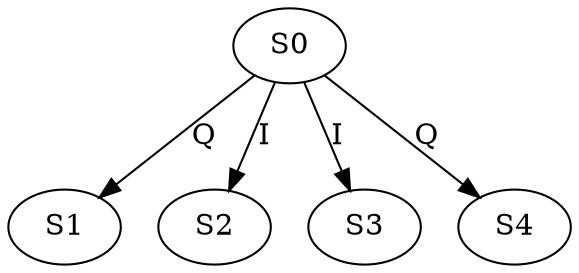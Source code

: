 strict digraph  {
	S0 -> S1 [ label = Q ];
	S0 -> S2 [ label = I ];
	S0 -> S3 [ label = I ];
	S0 -> S4 [ label = Q ];
}
